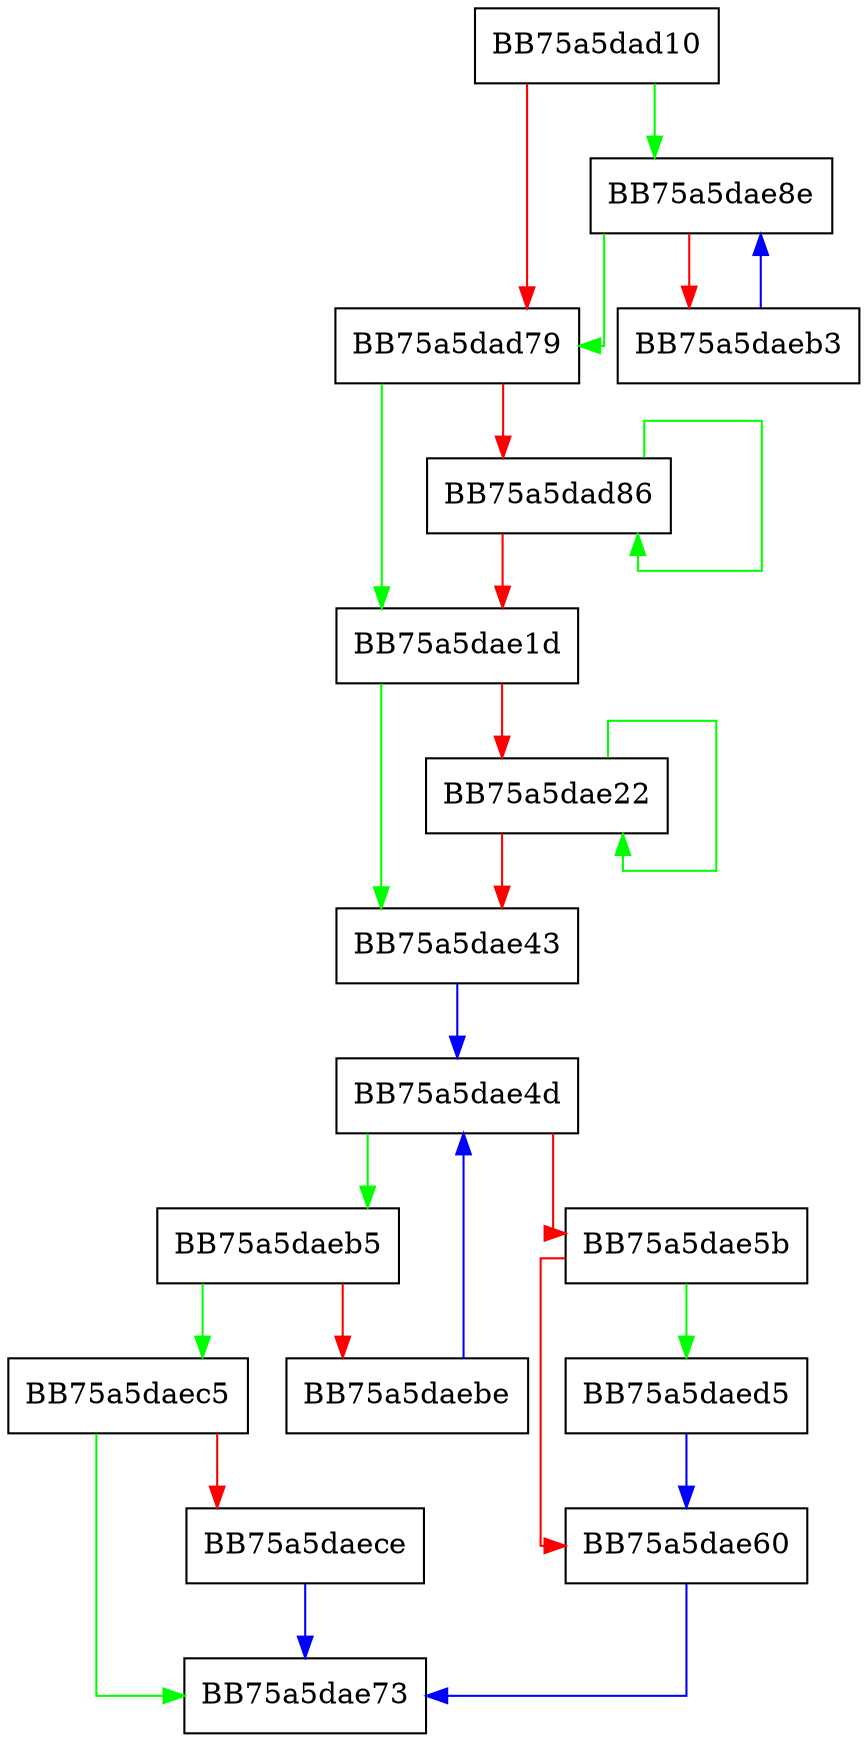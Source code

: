 digraph insert {
  node [shape="box"];
  graph [splines=ortho];
  BB75a5dad10 -> BB75a5dae8e [color="green"];
  BB75a5dad10 -> BB75a5dad79 [color="red"];
  BB75a5dad79 -> BB75a5dae1d [color="green"];
  BB75a5dad79 -> BB75a5dad86 [color="red"];
  BB75a5dad86 -> BB75a5dad86 [color="green"];
  BB75a5dad86 -> BB75a5dae1d [color="red"];
  BB75a5dae1d -> BB75a5dae43 [color="green"];
  BB75a5dae1d -> BB75a5dae22 [color="red"];
  BB75a5dae22 -> BB75a5dae22 [color="green"];
  BB75a5dae22 -> BB75a5dae43 [color="red"];
  BB75a5dae43 -> BB75a5dae4d [color="blue"];
  BB75a5dae4d -> BB75a5daeb5 [color="green"];
  BB75a5dae4d -> BB75a5dae5b [color="red"];
  BB75a5dae5b -> BB75a5daed5 [color="green"];
  BB75a5dae5b -> BB75a5dae60 [color="red"];
  BB75a5dae60 -> BB75a5dae73 [color="blue"];
  BB75a5dae8e -> BB75a5dad79 [color="green"];
  BB75a5dae8e -> BB75a5daeb3 [color="red"];
  BB75a5daeb3 -> BB75a5dae8e [color="blue"];
  BB75a5daeb5 -> BB75a5daec5 [color="green"];
  BB75a5daeb5 -> BB75a5daebe [color="red"];
  BB75a5daebe -> BB75a5dae4d [color="blue"];
  BB75a5daec5 -> BB75a5dae73 [color="green"];
  BB75a5daec5 -> BB75a5daece [color="red"];
  BB75a5daece -> BB75a5dae73 [color="blue"];
  BB75a5daed5 -> BB75a5dae60 [color="blue"];
}